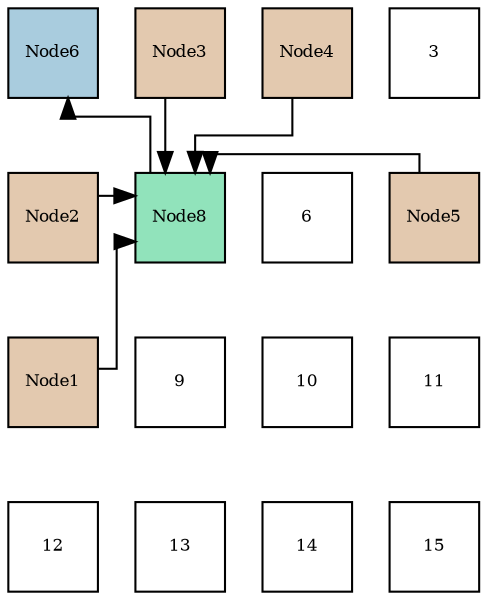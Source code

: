 digraph layout{
 rankdir=TB;
 splines=ortho;
 node [style=filled shape=square fixedsize=true width=0.6];
0[label="Node6", fontsize=8, fillcolor="#a9ccde"];
1[label="Node3", fontsize=8, fillcolor="#e3c9af"];
2[label="Node4", fontsize=8, fillcolor="#e3c9af"];
3[label="3", fontsize=8, fillcolor="#ffffff"];
4[label="Node2", fontsize=8, fillcolor="#e3c9af"];
5[label="Node8", fontsize=8, fillcolor="#91e3bb"];
6[label="6", fontsize=8, fillcolor="#ffffff"];
7[label="Node5", fontsize=8, fillcolor="#e3c9af"];
8[label="Node1", fontsize=8, fillcolor="#e3c9af"];
9[label="9", fontsize=8, fillcolor="#ffffff"];
10[label="10", fontsize=8, fillcolor="#ffffff"];
11[label="11", fontsize=8, fillcolor="#ffffff"];
12[label="12", fontsize=8, fillcolor="#ffffff"];
13[label="13", fontsize=8, fillcolor="#ffffff"];
14[label="14", fontsize=8, fillcolor="#ffffff"];
15[label="15", fontsize=8, fillcolor="#ffffff"];
edge [constraint=false, style=vis];5 -> 0;
8 -> 5;
4 -> 5;
1 -> 5;
2 -> 5;
7 -> 5;
edge [constraint=true, style=invis];
0 -> 4 -> 8 -> 12;
1 -> 5 -> 9 -> 13;
2 -> 6 -> 10 -> 14;
3 -> 7 -> 11 -> 15;
rank = same {0 -> 1 -> 2 -> 3};
rank = same {4 -> 5 -> 6 -> 7};
rank = same {8 -> 9 -> 10 -> 11};
rank = same {12 -> 13 -> 14 -> 15};
}